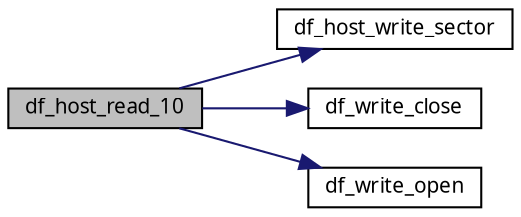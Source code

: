digraph G
{
  edge [fontname="FreeSans.ttf",fontsize=10,labelfontname="FreeSans.ttf",labelfontsize=10];
  node [fontname="FreeSans.ttf",fontsize=10,shape=record];
  rankdir=LR;
  Node1 [label="df_host_read_10",height=0.2,width=0.4,color="black", fillcolor="grey75", style="filled" fontcolor="black"];
  Node1 -> Node2 [color="midnightblue",fontsize=10,style="solid",fontname="FreeSans.ttf"];
  Node2 [label="df_host_write_sector",height=0.2,width=0.4,color="black", fillcolor="white", style="filled",URL="$a00034.html#b8bd6f5ee9927d19affa150142d25ece",tooltip="Funtions to link USB HOST flow with data flash."];
  Node1 -> Node3 [color="midnightblue",fontsize=10,style="solid",fontname="FreeSans.ttf"];
  Node3 [label="df_write_close",height=0.2,width=0.4,color="black", fillcolor="white", style="filled",URL="$a00034.html#0ab831b820f2a30a2e273a7e7e820252",tooltip="This function fills the end of the logical sector (512B) and launch page programming..."];
  Node1 -> Node4 [color="midnightblue",fontsize=10,style="solid",fontname="FreeSans.ttf"];
  Node4 [label="df_write_open",height=0.2,width=0.4,color="black", fillcolor="white", style="filled",URL="$a00034.html#ff167c7f03438afd57e148a2d12ade41",tooltip="This function opens a DF memory in write mode at a given sector address."];
}
